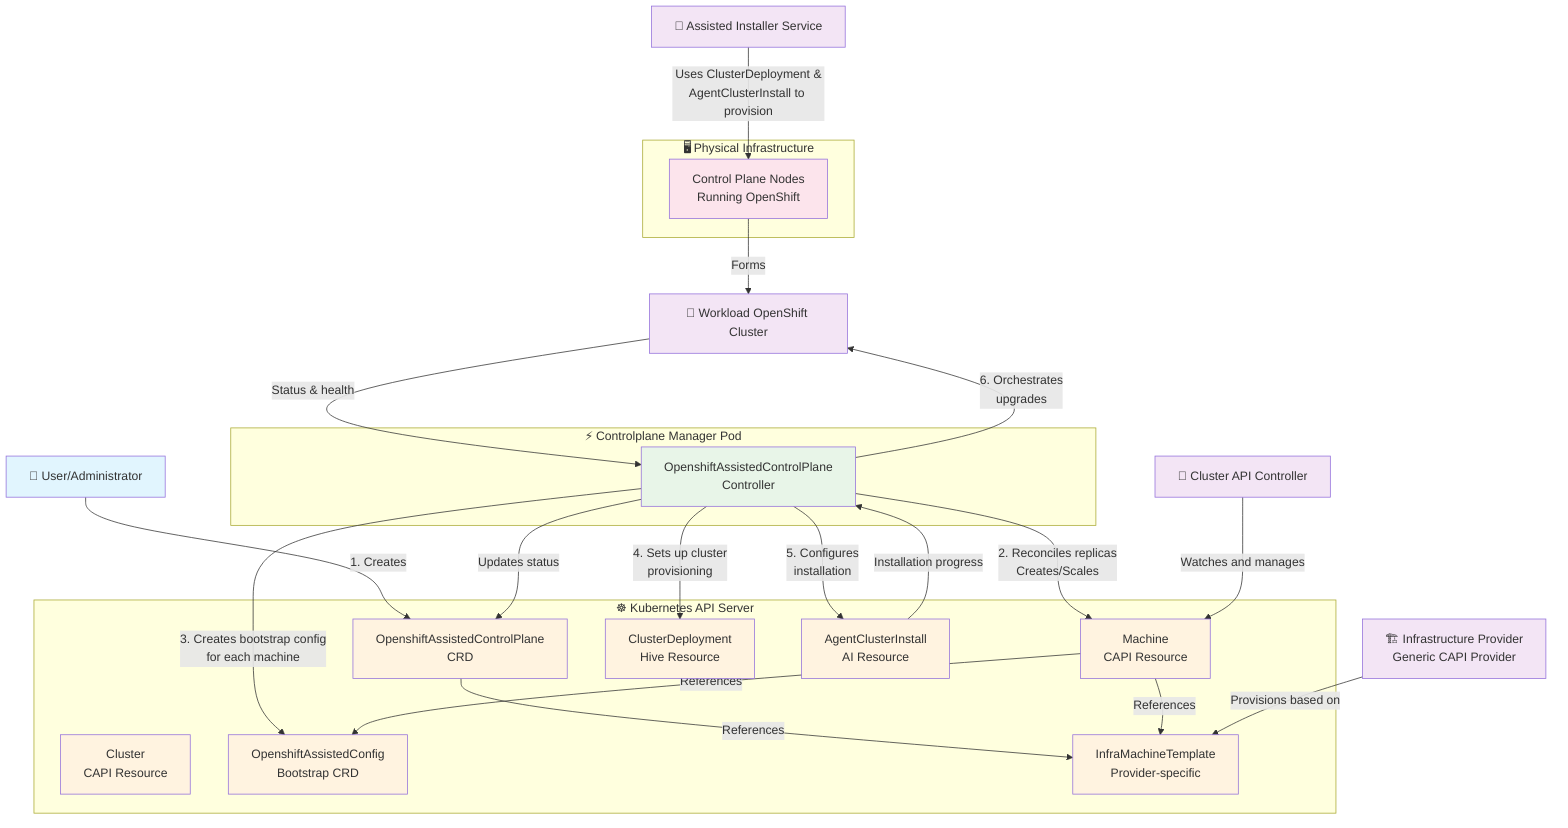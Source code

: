 graph TD
    %% External Actors
    User[👤 User/Administrator]
    CAPI[🔧 Cluster API Controller]
    AI[🚀 Assisted Installer Service]
    InfraProvider[🏗️ Infrastructure Provider<br/>Generic CAPI Provider]
    WorkloadCluster[🎯 Workload OpenShift Cluster]
    
    %% Controlplane Manager Components
    subgraph ControlplaneManager["⚡ Controlplane Manager Pod"]
        CPController[OpenshiftAssistedControlPlane<br/>Controller]
    end
    
    %% Kubernetes API Resources
    subgraph K8sAPI["☸️ Kubernetes API Server"]
        %% Main CRD
        OACP[OpenshiftAssistedControlPlane<br/>CRD]
        
        %% CAPI Resources
        Cluster[Cluster<br/>CAPI Resource]
        Machine[Machine<br/>CAPI Resource]
        BootstrapConfig[OpenshiftAssistedConfig<br/>Bootstrap CRD]
        InfraMachineTemplate[InfraMachineTemplate<br/>Provider-specific]
        
        %% Hive/AI Resources
        ClusterDeployment[ClusterDeployment<br/>Hive Resource]
        AgentClusterInstall[AgentClusterInstall<br/>AI Resource]
    end
    
    %% Physical Infrastructure
    subgraph PhysicalInfra["🖥️ Physical Infrastructure"]
        ControlPlaneNodes[Control Plane Nodes<br/>Running OpenShift]
    end
    
    %% Main Flow
    User -->|1. Creates| OACP
    OACP -->|References| InfraMachineTemplate
    
    CPController -->|2. Reconciles replicas<br/>Creates/Scales| Machine
    CPController -->|3. Creates bootstrap config<br/>for each machine| BootstrapConfig
    CPController -->|4. Sets up cluster<br/>provisioning| ClusterDeployment
    CPController -->|5. Configures<br/>installation| AgentClusterInstall
    CPController -->|6. Orchestrates<br/>upgrades| WorkloadCluster
    
    %% CAPI Integration
    CAPI -->|Watches and manages| Machine
    Machine -->|References| BootstrapConfig
    Machine -->|References| InfraMachineTemplate
    
    %% Infrastructure Flow
    InfraProvider -->|Provisions based on| InfraMachineTemplate
    
    %% AI Flow
    AI -->|Uses ClusterDeployment &<br/>AgentClusterInstall to provision| ControlPlaneNodes
    ControlPlaneNodes -->|Forms| WorkloadCluster
    
    %% Status Updates
    WorkloadCluster -->|Status & health| CPController
    AgentClusterInstall -->|Installation progress| CPController
    CPController -->|Updates status| OACP
    
    %% Styling
    classDef userActor fill:#e1f5fe
    classDef externalSystem fill:#f3e5f5
    classDef controlplaneComponent fill:#e8f5e8
    classDef k8sResource fill:#fff3e0
    classDef physicalInfra fill:#fce4ec
    
    class User userActor
    class CAPI,AI,InfraProvider,WorkloadCluster externalSystem
    class CPController controlplaneComponent
    class OACP,Cluster,Machine,BootstrapConfig,InfraMachineTemplate,ClusterDeployment,AgentClusterInstall k8sResource
    class ControlPlaneNodes physicalInfra
